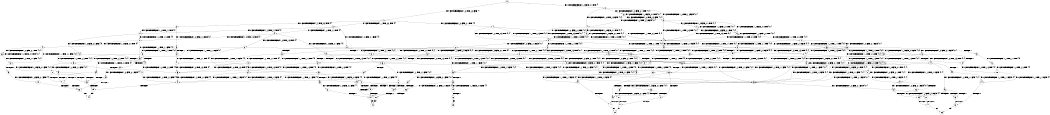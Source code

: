digraph BCG {
size = "7, 10.5";
center = TRUE;
node [shape = circle];
0 [peripheries = 2];
0 -> 1 [label = "EX !0 !ATOMIC_EXCH_BRANCH (1, +0, TRUE, +1, 3, FALSE) !{}"];
0 -> 2 [label = "EX !1 !ATOMIC_EXCH_BRANCH (1, +0, FALSE, +0, 1, TRUE) !{}"];
1 -> 3 [label = "EX !0 !ATOMIC_EXCH_BRANCH (1, +1, TRUE, +0, 3, TRUE) !{0}"];
1 -> 4 [label = "EX !1 !ATOMIC_EXCH_BRANCH (1, +0, FALSE, +0, 1, TRUE) !{0}"];
1 -> 5 [label = "EX !0 !ATOMIC_EXCH_BRANCH (1, +1, TRUE, +0, 3, TRUE) !{0}"];
2 -> 6 [label = "EX !1 !ATOMIC_EXCH_BRANCH (1, +0, FALSE, +0, 1, TRUE) !{0, 1}"];
2 -> 7 [label = "EX !0 !ATOMIC_EXCH_BRANCH (1, +0, TRUE, +1, 3, FALSE) !{0, 1}"];
2 -> 8 [label = "EX !0 !ATOMIC_EXCH_BRANCH (1, +0, TRUE, +1, 3, FALSE) !{0, 1}"];
3 -> 9 [label = "EX !0 !ATOMIC_EXCH_BRANCH (1, +1, TRUE, +1, 1, TRUE) !{0}"];
3 -> 10 [label = "EX !1 !ATOMIC_EXCH_BRANCH (1, +0, FALSE, +0, 1, FALSE) !{0}"];
3 -> 11 [label = "EX !0 !ATOMIC_EXCH_BRANCH (1, +1, TRUE, +1, 1, TRUE) !{0}"];
4 -> 12 [label = "EX !0 !ATOMIC_EXCH_BRANCH (1, +1, TRUE, +0, 3, TRUE) !{0, 1}"];
4 -> 13 [label = "EX !1 !ATOMIC_EXCH_BRANCH (1, +0, FALSE, +0, 1, TRUE) !{0, 1}"];
4 -> 14 [label = "EX !0 !ATOMIC_EXCH_BRANCH (1, +1, TRUE, +0, 3, TRUE) !{0, 1}"];
5 -> 15 [label = "EX !1 !ATOMIC_EXCH_BRANCH (1, +0, FALSE, +0, 1, FALSE) !{0}"];
5 -> 11 [label = "EX !0 !ATOMIC_EXCH_BRANCH (1, +1, TRUE, +1, 1, TRUE) !{0}"];
6 -> 6 [label = "EX !1 !ATOMIC_EXCH_BRANCH (1, +0, FALSE, +0, 1, TRUE) !{0, 1}"];
6 -> 7 [label = "EX !0 !ATOMIC_EXCH_BRANCH (1, +0, TRUE, +1, 3, FALSE) !{0, 1}"];
6 -> 8 [label = "EX !0 !ATOMIC_EXCH_BRANCH (1, +0, TRUE, +1, 3, FALSE) !{0, 1}"];
7 -> 12 [label = "EX !0 !ATOMIC_EXCH_BRANCH (1, +1, TRUE, +0, 3, TRUE) !{0, 1}"];
7 -> 13 [label = "EX !1 !ATOMIC_EXCH_BRANCH (1, +0, FALSE, +0, 1, TRUE) !{0, 1}"];
7 -> 14 [label = "EX !0 !ATOMIC_EXCH_BRANCH (1, +1, TRUE, +0, 3, TRUE) !{0, 1}"];
8 -> 16 [label = "EX !1 !ATOMIC_EXCH_BRANCH (1, +0, FALSE, +0, 1, TRUE) !{0, 1}"];
8 -> 14 [label = "EX !0 !ATOMIC_EXCH_BRANCH (1, +1, TRUE, +0, 3, TRUE) !{0, 1}"];
8 -> 17 [label = "EX !1 !ATOMIC_EXCH_BRANCH (1, +0, FALSE, +0, 1, TRUE) !{0, 1}"];
9 -> 18 [label = "EX !0 !ATOMIC_EXCH_BRANCH (1, +0, TRUE, +1, 3, TRUE) !{0}"];
9 -> 19 [label = "EX !1 !ATOMIC_EXCH_BRANCH (1, +0, FALSE, +0, 1, FALSE) !{0}"];
9 -> 20 [label = "EX !0 !ATOMIC_EXCH_BRANCH (1, +0, TRUE, +1, 3, TRUE) !{0}"];
10 -> 21 [label = "EX !0 !ATOMIC_EXCH_BRANCH (1, +1, TRUE, +1, 1, TRUE) !{0, 1}"];
10 -> 22 [label = "TERMINATE !1"];
10 -> 23 [label = "EX !0 !ATOMIC_EXCH_BRANCH (1, +1, TRUE, +1, 1, TRUE) !{0, 1}"];
11 -> 24 [label = "EX !1 !ATOMIC_EXCH_BRANCH (1, +0, FALSE, +0, 1, FALSE) !{0}"];
11 -> 20 [label = "EX !0 !ATOMIC_EXCH_BRANCH (1, +0, TRUE, +1, 3, TRUE) !{0}"];
12 -> 25 [label = "EX !0 !ATOMIC_EXCH_BRANCH (1, +1, TRUE, +1, 1, TRUE) !{0, 1}"];
12 -> 26 [label = "EX !1 !ATOMIC_EXCH_BRANCH (1, +0, FALSE, +0, 1, FALSE) !{0, 1}"];
12 -> 27 [label = "EX !0 !ATOMIC_EXCH_BRANCH (1, +1, TRUE, +1, 1, TRUE) !{0, 1}"];
13 -> 12 [label = "EX !0 !ATOMIC_EXCH_BRANCH (1, +1, TRUE, +0, 3, TRUE) !{0, 1}"];
13 -> 13 [label = "EX !1 !ATOMIC_EXCH_BRANCH (1, +0, FALSE, +0, 1, TRUE) !{0, 1}"];
13 -> 14 [label = "EX !0 !ATOMIC_EXCH_BRANCH (1, +1, TRUE, +0, 3, TRUE) !{0, 1}"];
14 -> 28 [label = "EX !1 !ATOMIC_EXCH_BRANCH (1, +0, FALSE, +0, 1, FALSE) !{0, 1}"];
14 -> 27 [label = "EX !0 !ATOMIC_EXCH_BRANCH (1, +1, TRUE, +1, 1, TRUE) !{0, 1}"];
14 -> 29 [label = "EX !1 !ATOMIC_EXCH_BRANCH (1, +0, FALSE, +0, 1, FALSE) !{0, 1}"];
15 -> 30 [label = "EX !0 !ATOMIC_EXCH_BRANCH (1, +1, TRUE, +1, 1, TRUE) !{0, 1}"];
15 -> 31 [label = "TERMINATE !1"];
16 -> 32 [label = "EX !0 !ATOMIC_EXCH_BRANCH (1, +1, TRUE, +0, 3, TRUE) !{0, 1}"];
16 -> 16 [label = "EX !1 !ATOMIC_EXCH_BRANCH (1, +0, FALSE, +0, 1, TRUE) !{0, 1}"];
16 -> 14 [label = "EX !0 !ATOMIC_EXCH_BRANCH (1, +1, TRUE, +0, 3, TRUE) !{0, 1}"];
17 -> 16 [label = "EX !1 !ATOMIC_EXCH_BRANCH (1, +0, FALSE, +0, 1, TRUE) !{0, 1}"];
17 -> 14 [label = "EX !0 !ATOMIC_EXCH_BRANCH (1, +1, TRUE, +0, 3, TRUE) !{0, 1}"];
17 -> 17 [label = "EX !1 !ATOMIC_EXCH_BRANCH (1, +0, FALSE, +0, 1, TRUE) !{0, 1}"];
18 -> 33 [label = "EX !0 !ATOMIC_EXCH_BRANCH (1, +1, TRUE, +1, 1, FALSE) !{0}"];
18 -> 34 [label = "EX !1 !ATOMIC_EXCH_BRANCH (1, +0, FALSE, +0, 1, TRUE) !{0}"];
18 -> 35 [label = "EX !0 !ATOMIC_EXCH_BRANCH (1, +1, TRUE, +1, 1, FALSE) !{0}"];
19 -> 36 [label = "EX !0 !ATOMIC_EXCH_BRANCH (1, +0, TRUE, +1, 3, TRUE) !{0, 1}"];
19 -> 37 [label = "TERMINATE !1"];
19 -> 38 [label = "EX !0 !ATOMIC_EXCH_BRANCH (1, +0, TRUE, +1, 3, TRUE) !{0, 1}"];
20 -> 39 [label = "EX !1 !ATOMIC_EXCH_BRANCH (1, +0, FALSE, +0, 1, TRUE) !{0}"];
20 -> 35 [label = "EX !0 !ATOMIC_EXCH_BRANCH (1, +1, TRUE, +1, 1, FALSE) !{0}"];
21 -> 36 [label = "EX !0 !ATOMIC_EXCH_BRANCH (1, +0, TRUE, +1, 3, TRUE) !{0, 1}"];
21 -> 37 [label = "TERMINATE !1"];
21 -> 38 [label = "EX !0 !ATOMIC_EXCH_BRANCH (1, +0, TRUE, +1, 3, TRUE) !{0, 1}"];
22 -> 40 [label = "EX !0 !ATOMIC_EXCH_BRANCH (1, +1, TRUE, +1, 1, TRUE) !{0}"];
22 -> 41 [label = "EX !0 !ATOMIC_EXCH_BRANCH (1, +1, TRUE, +1, 1, TRUE) !{0}"];
23 -> 38 [label = "EX !0 !ATOMIC_EXCH_BRANCH (1, +0, TRUE, +1, 3, TRUE) !{0, 1}"];
23 -> 42 [label = "TERMINATE !1"];
24 -> 43 [label = "EX !0 !ATOMIC_EXCH_BRANCH (1, +0, TRUE, +1, 3, TRUE) !{0, 1}"];
24 -> 44 [label = "TERMINATE !1"];
25 -> 45 [label = "EX !0 !ATOMIC_EXCH_BRANCH (1, +0, TRUE, +1, 3, TRUE) !{0, 1}"];
25 -> 46 [label = "EX !1 !ATOMIC_EXCH_BRANCH (1, +0, FALSE, +0, 1, FALSE) !{0, 1}"];
25 -> 47 [label = "EX !0 !ATOMIC_EXCH_BRANCH (1, +0, TRUE, +1, 3, TRUE) !{0, 1}"];
26 -> 21 [label = "EX !0 !ATOMIC_EXCH_BRANCH (1, +1, TRUE, +1, 1, TRUE) !{0, 1}"];
26 -> 22 [label = "TERMINATE !1"];
26 -> 23 [label = "EX !0 !ATOMIC_EXCH_BRANCH (1, +1, TRUE, +1, 1, TRUE) !{0, 1}"];
27 -> 48 [label = "EX !1 !ATOMIC_EXCH_BRANCH (1, +0, FALSE, +0, 1, FALSE) !{0, 1}"];
27 -> 47 [label = "EX !0 !ATOMIC_EXCH_BRANCH (1, +0, TRUE, +1, 3, TRUE) !{0, 1}"];
27 -> 49 [label = "EX !1 !ATOMIC_EXCH_BRANCH (1, +0, FALSE, +0, 1, FALSE) !{0, 1}"];
28 -> 50 [label = "EX !0 !ATOMIC_EXCH_BRANCH (1, +1, TRUE, +1, 1, TRUE) !{0, 1}"];
28 -> 51 [label = "TERMINATE !1"];
28 -> 23 [label = "EX !0 !ATOMIC_EXCH_BRANCH (1, +1, TRUE, +1, 1, TRUE) !{0, 1}"];
29 -> 23 [label = "EX !0 !ATOMIC_EXCH_BRANCH (1, +1, TRUE, +1, 1, TRUE) !{0, 1}"];
29 -> 52 [label = "TERMINATE !1"];
30 -> 43 [label = "EX !0 !ATOMIC_EXCH_BRANCH (1, +0, TRUE, +1, 3, TRUE) !{0, 1}"];
30 -> 44 [label = "TERMINATE !1"];
31 -> 41 [label = "EX !0 !ATOMIC_EXCH_BRANCH (1, +1, TRUE, +1, 1, TRUE) !{0}"];
32 -> 53 [label = "EX !0 !ATOMIC_EXCH_BRANCH (1, +1, TRUE, +1, 1, TRUE) !{0, 1}"];
32 -> 28 [label = "EX !1 !ATOMIC_EXCH_BRANCH (1, +0, FALSE, +0, 1, FALSE) !{0, 1}"];
32 -> 27 [label = "EX !0 !ATOMIC_EXCH_BRANCH (1, +1, TRUE, +1, 1, TRUE) !{0, 1}"];
33 -> 54 [label = "EX !1 !ATOMIC_EXCH_BRANCH (1, +0, FALSE, +0, 1, FALSE) !{0}"];
33 -> 55 [label = "TERMINATE !0"];
34 -> 56 [label = "EX !0 !ATOMIC_EXCH_BRANCH (1, +1, TRUE, +1, 1, FALSE) !{0, 1}"];
34 -> 57 [label = "EX !1 !ATOMIC_EXCH_BRANCH (1, +0, FALSE, +0, 1, TRUE) !{0, 1}"];
34 -> 58 [label = "EX !0 !ATOMIC_EXCH_BRANCH (1, +1, TRUE, +1, 1, FALSE) !{0, 1}"];
35 -> 59 [label = "EX !1 !ATOMIC_EXCH_BRANCH (1, +0, FALSE, +0, 1, FALSE) !{0}"];
35 -> 60 [label = "TERMINATE !0"];
36 -> 61 [label = "EX !0 !ATOMIC_EXCH_BRANCH (1, +1, TRUE, +1, 1, FALSE) !{0, 1}"];
36 -> 62 [label = "TERMINATE !1"];
36 -> 63 [label = "EX !0 !ATOMIC_EXCH_BRANCH (1, +1, TRUE, +1, 1, FALSE) !{0, 1}"];
37 -> 64 [label = "EX !0 !ATOMIC_EXCH_BRANCH (1, +0, TRUE, +1, 3, TRUE) !{0}"];
37 -> 65 [label = "EX !0 !ATOMIC_EXCH_BRANCH (1, +0, TRUE, +1, 3, TRUE) !{0}"];
38 -> 63 [label = "EX !0 !ATOMIC_EXCH_BRANCH (1, +1, TRUE, +1, 1, FALSE) !{0, 1}"];
38 -> 66 [label = "TERMINATE !1"];
39 -> 67 [label = "EX !0 !ATOMIC_EXCH_BRANCH (1, +1, TRUE, +1, 1, FALSE) !{0, 1}"];
39 -> 68 [label = "EX !1 !ATOMIC_EXCH_BRANCH (1, +0, FALSE, +0, 1, TRUE) !{0, 1}"];
40 -> 64 [label = "EX !0 !ATOMIC_EXCH_BRANCH (1, +0, TRUE, +1, 3, TRUE) !{0}"];
40 -> 65 [label = "EX !0 !ATOMIC_EXCH_BRANCH (1, +0, TRUE, +1, 3, TRUE) !{0}"];
41 -> 65 [label = "EX !0 !ATOMIC_EXCH_BRANCH (1, +0, TRUE, +1, 3, TRUE) !{0}"];
42 -> 69 [label = "EX !0 !ATOMIC_EXCH_BRANCH (1, +0, TRUE, +1, 3, TRUE) !{0}"];
43 -> 70 [label = "EX !0 !ATOMIC_EXCH_BRANCH (1, +1, TRUE, +1, 1, FALSE) !{0, 1}"];
43 -> 71 [label = "TERMINATE !1"];
44 -> 65 [label = "EX !0 !ATOMIC_EXCH_BRANCH (1, +0, TRUE, +1, 3, TRUE) !{0}"];
45 -> 56 [label = "EX !0 !ATOMIC_EXCH_BRANCH (1, +1, TRUE, +1, 1, FALSE) !{0, 1}"];
45 -> 57 [label = "EX !1 !ATOMIC_EXCH_BRANCH (1, +0, FALSE, +0, 1, TRUE) !{0, 1}"];
45 -> 58 [label = "EX !0 !ATOMIC_EXCH_BRANCH (1, +1, TRUE, +1, 1, FALSE) !{0, 1}"];
46 -> 36 [label = "EX !0 !ATOMIC_EXCH_BRANCH (1, +0, TRUE, +1, 3, TRUE) !{0, 1}"];
46 -> 37 [label = "TERMINATE !1"];
46 -> 38 [label = "EX !0 !ATOMIC_EXCH_BRANCH (1, +0, TRUE, +1, 3, TRUE) !{0, 1}"];
47 -> 72 [label = "EX !1 !ATOMIC_EXCH_BRANCH (1, +0, FALSE, +0, 1, TRUE) !{0, 1}"];
47 -> 58 [label = "EX !0 !ATOMIC_EXCH_BRANCH (1, +1, TRUE, +1, 1, FALSE) !{0, 1}"];
47 -> 73 [label = "EX !1 !ATOMIC_EXCH_BRANCH (1, +0, FALSE, +0, 1, TRUE) !{0, 1}"];
48 -> 74 [label = "EX !0 !ATOMIC_EXCH_BRANCH (1, +0, TRUE, +1, 3, TRUE) !{0, 1}"];
48 -> 75 [label = "TERMINATE !1"];
48 -> 38 [label = "EX !0 !ATOMIC_EXCH_BRANCH (1, +0, TRUE, +1, 3, TRUE) !{0, 1}"];
49 -> 38 [label = "EX !0 !ATOMIC_EXCH_BRANCH (1, +0, TRUE, +1, 3, TRUE) !{0, 1}"];
49 -> 42 [label = "TERMINATE !1"];
50 -> 74 [label = "EX !0 !ATOMIC_EXCH_BRANCH (1, +0, TRUE, +1, 3, TRUE) !{0, 1}"];
50 -> 75 [label = "TERMINATE !1"];
50 -> 38 [label = "EX !0 !ATOMIC_EXCH_BRANCH (1, +0, TRUE, +1, 3, TRUE) !{0, 1}"];
51 -> 76 [label = "EX !0 !ATOMIC_EXCH_BRANCH (1, +1, TRUE, +1, 1, TRUE) !{0}"];
52 -> 77 [label = "EX !0 !ATOMIC_EXCH_BRANCH (1, +1, TRUE, +1, 1, TRUE) !{0}"];
53 -> 78 [label = "EX !0 !ATOMIC_EXCH_BRANCH (1, +0, TRUE, +1, 3, TRUE) !{0, 1}"];
53 -> 48 [label = "EX !1 !ATOMIC_EXCH_BRANCH (1, +0, FALSE, +0, 1, FALSE) !{0, 1}"];
53 -> 47 [label = "EX !0 !ATOMIC_EXCH_BRANCH (1, +0, TRUE, +1, 3, TRUE) !{0, 1}"];
54 -> 79 [label = "TERMINATE !0"];
54 -> 80 [label = "TERMINATE !1"];
55 -> 81 [label = "EX !1 !ATOMIC_EXCH_BRANCH (1, +0, FALSE, +0, 1, FALSE) !{}"];
56 -> 82 [label = "EX !1 !ATOMIC_EXCH_BRANCH (1, +0, FALSE, +0, 1, FALSE) !{0, 1}"];
56 -> 83 [label = "TERMINATE !0"];
57 -> 56 [label = "EX !0 !ATOMIC_EXCH_BRANCH (1, +1, TRUE, +1, 1, FALSE) !{0, 1}"];
57 -> 57 [label = "EX !1 !ATOMIC_EXCH_BRANCH (1, +0, FALSE, +0, 1, TRUE) !{0, 1}"];
57 -> 58 [label = "EX !0 !ATOMIC_EXCH_BRANCH (1, +1, TRUE, +1, 1, FALSE) !{0, 1}"];
58 -> 84 [label = "EX !1 !ATOMIC_EXCH_BRANCH (1, +0, FALSE, +0, 1, FALSE) !{0, 1}"];
58 -> 85 [label = "EX !1 !ATOMIC_EXCH_BRANCH (1, +0, FALSE, +0, 1, FALSE) !{0, 1}"];
58 -> 86 [label = "TERMINATE !0"];
59 -> 87 [label = "TERMINATE !0"];
59 -> 88 [label = "TERMINATE !1"];
60 -> 89 [label = "EX !1 !ATOMIC_EXCH_BRANCH (1, +0, FALSE, +0, 1, FALSE) !{}"];
61 -> 79 [label = "TERMINATE !0"];
61 -> 80 [label = "TERMINATE !1"];
62 -> 90 [label = "EX !0 !ATOMIC_EXCH_BRANCH (1, +1, TRUE, +1, 1, FALSE) !{0}"];
62 -> 91 [label = "EX !0 !ATOMIC_EXCH_BRANCH (1, +1, TRUE, +1, 1, FALSE) !{0}"];
63 -> 92 [label = "TERMINATE !0"];
63 -> 93 [label = "TERMINATE !1"];
64 -> 90 [label = "EX !0 !ATOMIC_EXCH_BRANCH (1, +1, TRUE, +1, 1, FALSE) !{0}"];
64 -> 91 [label = "EX !0 !ATOMIC_EXCH_BRANCH (1, +1, TRUE, +1, 1, FALSE) !{0}"];
65 -> 91 [label = "EX !0 !ATOMIC_EXCH_BRANCH (1, +1, TRUE, +1, 1, FALSE) !{0}"];
66 -> 94 [label = "EX !0 !ATOMIC_EXCH_BRANCH (1, +1, TRUE, +1, 1, FALSE) !{0}"];
67 -> 95 [label = "EX !1 !ATOMIC_EXCH_BRANCH (1, +0, FALSE, +0, 1, FALSE) !{0, 1}"];
67 -> 96 [label = "TERMINATE !0"];
68 -> 67 [label = "EX !0 !ATOMIC_EXCH_BRANCH (1, +1, TRUE, +1, 1, FALSE) !{0, 1}"];
68 -> 68 [label = "EX !1 !ATOMIC_EXCH_BRANCH (1, +0, FALSE, +0, 1, TRUE) !{0, 1}"];
69 -> 94 [label = "EX !0 !ATOMIC_EXCH_BRANCH (1, +1, TRUE, +1, 1, FALSE) !{0}"];
70 -> 87 [label = "TERMINATE !0"];
70 -> 88 [label = "TERMINATE !1"];
71 -> 91 [label = "EX !0 !ATOMIC_EXCH_BRANCH (1, +1, TRUE, +1, 1, FALSE) !{0}"];
72 -> 97 [label = "EX !0 !ATOMIC_EXCH_BRANCH (1, +1, TRUE, +1, 1, FALSE) !{0, 1}"];
72 -> 72 [label = "EX !1 !ATOMIC_EXCH_BRANCH (1, +0, FALSE, +0, 1, TRUE) !{0, 1}"];
72 -> 58 [label = "EX !0 !ATOMIC_EXCH_BRANCH (1, +1, TRUE, +1, 1, FALSE) !{0, 1}"];
73 -> 72 [label = "EX !1 !ATOMIC_EXCH_BRANCH (1, +0, FALSE, +0, 1, TRUE) !{0, 1}"];
73 -> 58 [label = "EX !0 !ATOMIC_EXCH_BRANCH (1, +1, TRUE, +1, 1, FALSE) !{0, 1}"];
73 -> 73 [label = "EX !1 !ATOMIC_EXCH_BRANCH (1, +0, FALSE, +0, 1, TRUE) !{0, 1}"];
74 -> 98 [label = "EX !0 !ATOMIC_EXCH_BRANCH (1, +1, TRUE, +1, 1, FALSE) !{0, 1}"];
74 -> 99 [label = "TERMINATE !1"];
74 -> 63 [label = "EX !0 !ATOMIC_EXCH_BRANCH (1, +1, TRUE, +1, 1, FALSE) !{0, 1}"];
75 -> 100 [label = "EX !0 !ATOMIC_EXCH_BRANCH (1, +0, TRUE, +1, 3, TRUE) !{0}"];
76 -> 100 [label = "EX !0 !ATOMIC_EXCH_BRANCH (1, +0, TRUE, +1, 3, TRUE) !{0}"];
77 -> 69 [label = "EX !0 !ATOMIC_EXCH_BRANCH (1, +0, TRUE, +1, 3, TRUE) !{0}"];
78 -> 97 [label = "EX !0 !ATOMIC_EXCH_BRANCH (1, +1, TRUE, +1, 1, FALSE) !{0, 1}"];
78 -> 72 [label = "EX !1 !ATOMIC_EXCH_BRANCH (1, +0, FALSE, +0, 1, TRUE) !{0, 1}"];
78 -> 58 [label = "EX !0 !ATOMIC_EXCH_BRANCH (1, +1, TRUE, +1, 1, FALSE) !{0, 1}"];
79 -> 101 [label = "TERMINATE !1"];
80 -> 102 [label = "TERMINATE !0"];
81 -> 101 [label = "TERMINATE !1"];
82 -> 79 [label = "TERMINATE !0"];
82 -> 80 [label = "TERMINATE !1"];
83 -> 103 [label = "EX !1 !ATOMIC_EXCH_BRANCH (1, +0, FALSE, +0, 1, FALSE) !{1}"];
83 -> 104 [label = "EX !1 !ATOMIC_EXCH_BRANCH (1, +0, FALSE, +0, 1, FALSE) !{1}"];
84 -> 105 [label = "TERMINATE !0"];
84 -> 106 [label = "TERMINATE !1"];
85 -> 92 [label = "TERMINATE !0"];
85 -> 93 [label = "TERMINATE !1"];
86 -> 107 [label = "EX !1 !ATOMIC_EXCH_BRANCH (1, +0, FALSE, +0, 1, FALSE) !{1}"];
87 -> 108 [label = "TERMINATE !1"];
88 -> 109 [label = "TERMINATE !0"];
89 -> 108 [label = "TERMINATE !1"];
90 -> 102 [label = "TERMINATE !0"];
91 -> 109 [label = "TERMINATE !0"];
92 -> 110 [label = "TERMINATE !1"];
93 -> 111 [label = "TERMINATE !0"];
94 -> 111 [label = "TERMINATE !0"];
95 -> 87 [label = "TERMINATE !0"];
95 -> 88 [label = "TERMINATE !1"];
96 -> 112 [label = "EX !1 !ATOMIC_EXCH_BRANCH (1, +0, FALSE, +0, 1, FALSE) !{1}"];
97 -> 84 [label = "EX !1 !ATOMIC_EXCH_BRANCH (1, +0, FALSE, +0, 1, FALSE) !{0, 1}"];
97 -> 113 [label = "TERMINATE !0"];
98 -> 105 [label = "TERMINATE !0"];
98 -> 106 [label = "TERMINATE !1"];
99 -> 114 [label = "EX !0 !ATOMIC_EXCH_BRANCH (1, +1, TRUE, +1, 1, FALSE) !{0}"];
100 -> 114 [label = "EX !0 !ATOMIC_EXCH_BRANCH (1, +1, TRUE, +1, 1, FALSE) !{0}"];
101 -> 115 [label = "exit"];
102 -> 115 [label = "exit"];
103 -> 101 [label = "TERMINATE !1"];
104 -> 116 [label = "TERMINATE !1"];
105 -> 117 [label = "TERMINATE !1"];
106 -> 118 [label = "TERMINATE !0"];
107 -> 110 [label = "TERMINATE !1"];
108 -> 119 [label = "exit"];
109 -> 119 [label = "exit"];
110 -> 120 [label = "exit"];
111 -> 120 [label = "exit"];
112 -> 108 [label = "TERMINATE !1"];
113 -> 121 [label = "EX !1 !ATOMIC_EXCH_BRANCH (1, +0, FALSE, +0, 1, FALSE) !{1}"];
114 -> 118 [label = "TERMINATE !0"];
116 -> 122 [label = "exit"];
117 -> 123 [label = "exit"];
118 -> 123 [label = "exit"];
121 -> 117 [label = "TERMINATE !1"];
}
